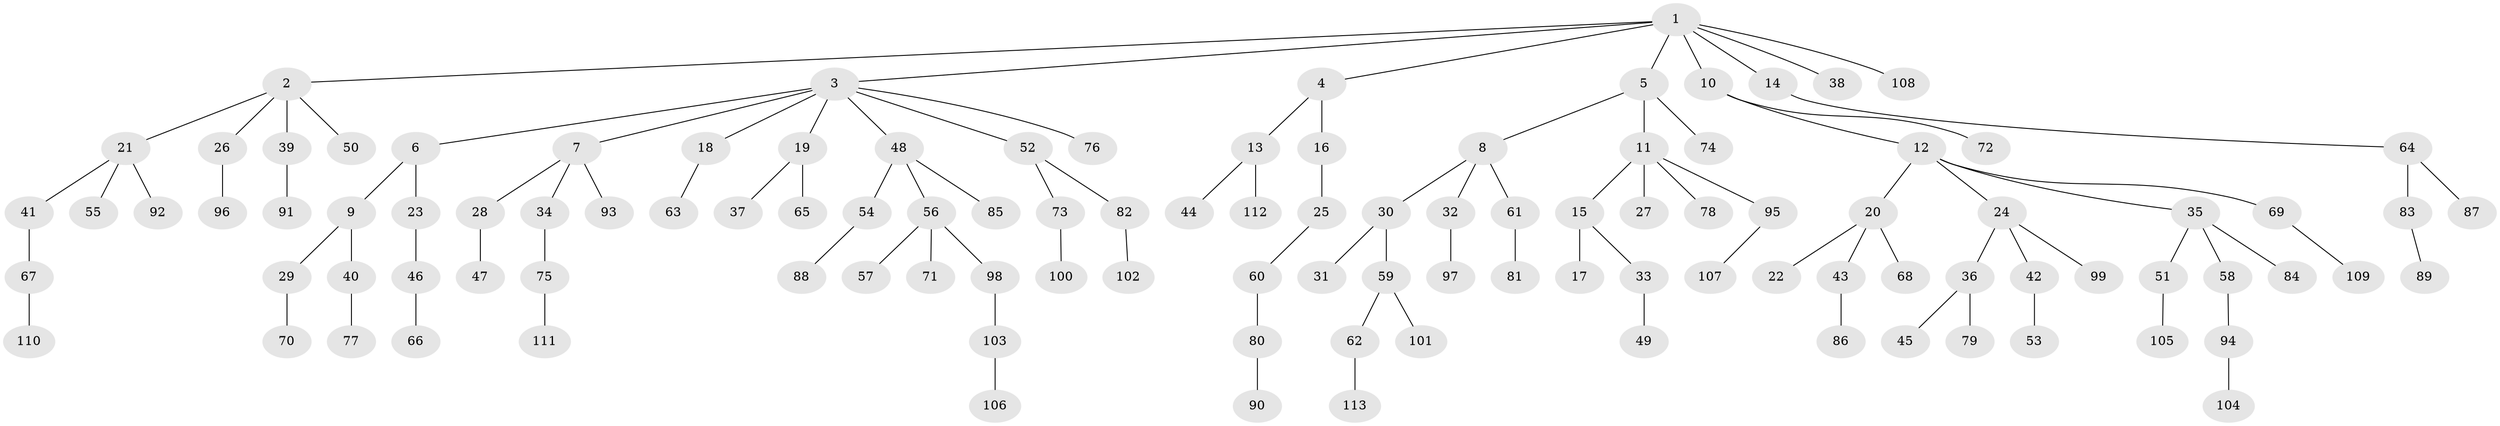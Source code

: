 // coarse degree distribution, {9: 0.0136986301369863, 5: 0.0136986301369863, 10: 0.0136986301369863, 3: 0.0958904109589041, 4: 0.0821917808219178, 7: 0.0136986301369863, 2: 0.1643835616438356, 1: 0.6027397260273972}
// Generated by graph-tools (version 1.1) at 2025/24/03/03/25 07:24:07]
// undirected, 113 vertices, 112 edges
graph export_dot {
graph [start="1"]
  node [color=gray90,style=filled];
  1;
  2;
  3;
  4;
  5;
  6;
  7;
  8;
  9;
  10;
  11;
  12;
  13;
  14;
  15;
  16;
  17;
  18;
  19;
  20;
  21;
  22;
  23;
  24;
  25;
  26;
  27;
  28;
  29;
  30;
  31;
  32;
  33;
  34;
  35;
  36;
  37;
  38;
  39;
  40;
  41;
  42;
  43;
  44;
  45;
  46;
  47;
  48;
  49;
  50;
  51;
  52;
  53;
  54;
  55;
  56;
  57;
  58;
  59;
  60;
  61;
  62;
  63;
  64;
  65;
  66;
  67;
  68;
  69;
  70;
  71;
  72;
  73;
  74;
  75;
  76;
  77;
  78;
  79;
  80;
  81;
  82;
  83;
  84;
  85;
  86;
  87;
  88;
  89;
  90;
  91;
  92;
  93;
  94;
  95;
  96;
  97;
  98;
  99;
  100;
  101;
  102;
  103;
  104;
  105;
  106;
  107;
  108;
  109;
  110;
  111;
  112;
  113;
  1 -- 2;
  1 -- 3;
  1 -- 4;
  1 -- 5;
  1 -- 10;
  1 -- 14;
  1 -- 38;
  1 -- 108;
  2 -- 21;
  2 -- 26;
  2 -- 39;
  2 -- 50;
  3 -- 6;
  3 -- 7;
  3 -- 18;
  3 -- 19;
  3 -- 48;
  3 -- 52;
  3 -- 76;
  4 -- 13;
  4 -- 16;
  5 -- 8;
  5 -- 11;
  5 -- 74;
  6 -- 9;
  6 -- 23;
  7 -- 28;
  7 -- 34;
  7 -- 93;
  8 -- 30;
  8 -- 32;
  8 -- 61;
  9 -- 29;
  9 -- 40;
  10 -- 12;
  10 -- 72;
  11 -- 15;
  11 -- 27;
  11 -- 78;
  11 -- 95;
  12 -- 20;
  12 -- 24;
  12 -- 35;
  12 -- 69;
  13 -- 44;
  13 -- 112;
  14 -- 64;
  15 -- 17;
  15 -- 33;
  16 -- 25;
  18 -- 63;
  19 -- 37;
  19 -- 65;
  20 -- 22;
  20 -- 43;
  20 -- 68;
  21 -- 41;
  21 -- 55;
  21 -- 92;
  23 -- 46;
  24 -- 36;
  24 -- 42;
  24 -- 99;
  25 -- 60;
  26 -- 96;
  28 -- 47;
  29 -- 70;
  30 -- 31;
  30 -- 59;
  32 -- 97;
  33 -- 49;
  34 -- 75;
  35 -- 51;
  35 -- 58;
  35 -- 84;
  36 -- 45;
  36 -- 79;
  39 -- 91;
  40 -- 77;
  41 -- 67;
  42 -- 53;
  43 -- 86;
  46 -- 66;
  48 -- 54;
  48 -- 56;
  48 -- 85;
  51 -- 105;
  52 -- 73;
  52 -- 82;
  54 -- 88;
  56 -- 57;
  56 -- 71;
  56 -- 98;
  58 -- 94;
  59 -- 62;
  59 -- 101;
  60 -- 80;
  61 -- 81;
  62 -- 113;
  64 -- 83;
  64 -- 87;
  67 -- 110;
  69 -- 109;
  73 -- 100;
  75 -- 111;
  80 -- 90;
  82 -- 102;
  83 -- 89;
  94 -- 104;
  95 -- 107;
  98 -- 103;
  103 -- 106;
}
